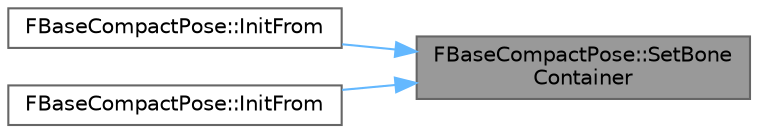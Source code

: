 digraph "FBaseCompactPose::SetBoneContainer"
{
 // INTERACTIVE_SVG=YES
 // LATEX_PDF_SIZE
  bgcolor="transparent";
  edge [fontname=Helvetica,fontsize=10,labelfontname=Helvetica,labelfontsize=10];
  node [fontname=Helvetica,fontsize=10,shape=box,height=0.2,width=0.4];
  rankdir="RL";
  Node1 [id="Node000001",label="FBaseCompactPose::SetBone\lContainer",height=0.2,width=0.4,color="gray40", fillcolor="grey60", style="filled", fontcolor="black",tooltip=" "];
  Node1 -> Node2 [id="edge1_Node000001_Node000002",dir="back",color="steelblue1",style="solid",tooltip=" "];
  Node2 [id="Node000002",label="FBaseCompactPose::InitFrom",height=0.2,width=0.4,color="grey40", fillcolor="white", style="filled",URL="$d0/ded/structFBaseCompactPose.html#a028454a0bfd6d03e1853213ac624ae7b",tooltip=" "];
  Node1 -> Node3 [id="edge2_Node000001_Node000003",dir="back",color="steelblue1",style="solid",tooltip=" "];
  Node3 [id="Node000003",label="FBaseCompactPose::InitFrom",height=0.2,width=0.4,color="grey40", fillcolor="white", style="filled",URL="$d0/ded/structFBaseCompactPose.html#a91281a6f2bfb85e38eabfddf6f9c1521",tooltip=" "];
}
